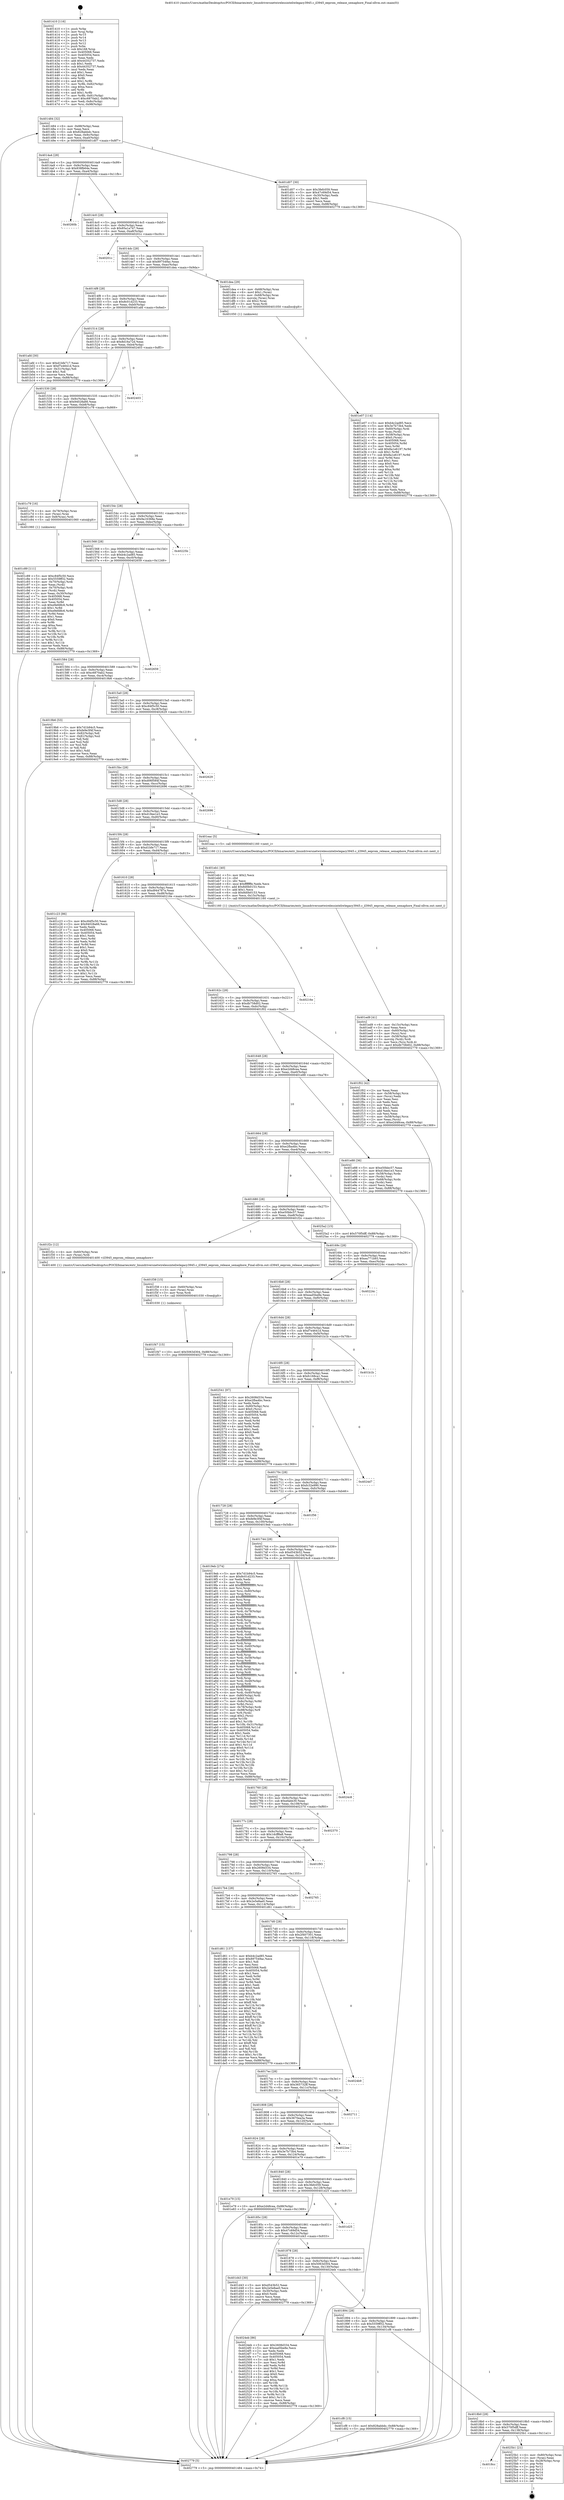 digraph "0x401410" {
  label = "0x401410 (/mnt/c/Users/mathe/Desktop/tcc/POCII/binaries/extr_linuxdriversnetwirelessinteliwlegacy3945.c_il3945_eeprom_release_semaphore_Final-ollvm.out::main(0))"
  labelloc = "t"
  node[shape=record]

  Entry [label="",width=0.3,height=0.3,shape=circle,fillcolor=black,style=filled]
  "0x401484" [label="{
     0x401484 [32]\l
     | [instrs]\l
     &nbsp;&nbsp;0x401484 \<+6\>: mov -0x88(%rbp),%eax\l
     &nbsp;&nbsp;0x40148a \<+2\>: mov %eax,%ecx\l
     &nbsp;&nbsp;0x40148c \<+6\>: sub $0x828abbdc,%ecx\l
     &nbsp;&nbsp;0x401492 \<+6\>: mov %eax,-0x9c(%rbp)\l
     &nbsp;&nbsp;0x401498 \<+6\>: mov %ecx,-0xa0(%rbp)\l
     &nbsp;&nbsp;0x40149e \<+6\>: je 0000000000401d07 \<main+0x8f7\>\l
  }"]
  "0x401d07" [label="{
     0x401d07 [30]\l
     | [instrs]\l
     &nbsp;&nbsp;0x401d07 \<+5\>: mov $0x3fefc059,%eax\l
     &nbsp;&nbsp;0x401d0c \<+5\>: mov $0x47c69d54,%ecx\l
     &nbsp;&nbsp;0x401d11 \<+3\>: mov -0x30(%rbp),%edx\l
     &nbsp;&nbsp;0x401d14 \<+3\>: cmp $0x1,%edx\l
     &nbsp;&nbsp;0x401d17 \<+3\>: cmovl %ecx,%eax\l
     &nbsp;&nbsp;0x401d1a \<+6\>: mov %eax,-0x88(%rbp)\l
     &nbsp;&nbsp;0x401d20 \<+5\>: jmp 0000000000402779 \<main+0x1369\>\l
  }"]
  "0x4014a4" [label="{
     0x4014a4 [28]\l
     | [instrs]\l
     &nbsp;&nbsp;0x4014a4 \<+5\>: jmp 00000000004014a9 \<main+0x99\>\l
     &nbsp;&nbsp;0x4014a9 \<+6\>: mov -0x9c(%rbp),%eax\l
     &nbsp;&nbsp;0x4014af \<+5\>: sub $0x838fb64e,%eax\l
     &nbsp;&nbsp;0x4014b4 \<+6\>: mov %eax,-0xa4(%rbp)\l
     &nbsp;&nbsp;0x4014ba \<+6\>: je 000000000040260b \<main+0x11fb\>\l
  }"]
  Exit [label="",width=0.3,height=0.3,shape=circle,fillcolor=black,style=filled,peripheries=2]
  "0x40260b" [label="{
     0x40260b\l
  }", style=dashed]
  "0x4014c0" [label="{
     0x4014c0 [28]\l
     | [instrs]\l
     &nbsp;&nbsp;0x4014c0 \<+5\>: jmp 00000000004014c5 \<main+0xb5\>\l
     &nbsp;&nbsp;0x4014c5 \<+6\>: mov -0x9c(%rbp),%eax\l
     &nbsp;&nbsp;0x4014cb \<+5\>: sub $0x85a1a747,%eax\l
     &nbsp;&nbsp;0x4014d0 \<+6\>: mov %eax,-0xa8(%rbp)\l
     &nbsp;&nbsp;0x4014d6 \<+6\>: je 000000000040201c \<main+0xc0c\>\l
  }"]
  "0x4018cc" [label="{
     0x4018cc\l
  }", style=dashed]
  "0x40201c" [label="{
     0x40201c\l
  }", style=dashed]
  "0x4014dc" [label="{
     0x4014dc [28]\l
     | [instrs]\l
     &nbsp;&nbsp;0x4014dc \<+5\>: jmp 00000000004014e1 \<main+0xd1\>\l
     &nbsp;&nbsp;0x4014e1 \<+6\>: mov -0x9c(%rbp),%eax\l
     &nbsp;&nbsp;0x4014e7 \<+5\>: sub $0x897549ac,%eax\l
     &nbsp;&nbsp;0x4014ec \<+6\>: mov %eax,-0xac(%rbp)\l
     &nbsp;&nbsp;0x4014f2 \<+6\>: je 0000000000401dea \<main+0x9da\>\l
  }"]
  "0x4025b1" [label="{
     0x4025b1 [21]\l
     | [instrs]\l
     &nbsp;&nbsp;0x4025b1 \<+4\>: mov -0x80(%rbp),%rax\l
     &nbsp;&nbsp;0x4025b5 \<+2\>: mov (%rax),%eax\l
     &nbsp;&nbsp;0x4025b7 \<+4\>: lea -0x28(%rbp),%rsp\l
     &nbsp;&nbsp;0x4025bb \<+1\>: pop %rbx\l
     &nbsp;&nbsp;0x4025bc \<+2\>: pop %r12\l
     &nbsp;&nbsp;0x4025be \<+2\>: pop %r13\l
     &nbsp;&nbsp;0x4025c0 \<+2\>: pop %r14\l
     &nbsp;&nbsp;0x4025c2 \<+2\>: pop %r15\l
     &nbsp;&nbsp;0x4025c4 \<+1\>: pop %rbp\l
     &nbsp;&nbsp;0x4025c5 \<+1\>: ret\l
  }"]
  "0x401dea" [label="{
     0x401dea [29]\l
     | [instrs]\l
     &nbsp;&nbsp;0x401dea \<+4\>: mov -0x68(%rbp),%rax\l
     &nbsp;&nbsp;0x401dee \<+6\>: movl $0x1,(%rax)\l
     &nbsp;&nbsp;0x401df4 \<+4\>: mov -0x68(%rbp),%rax\l
     &nbsp;&nbsp;0x401df8 \<+3\>: movslq (%rax),%rax\l
     &nbsp;&nbsp;0x401dfb \<+4\>: shl $0x2,%rax\l
     &nbsp;&nbsp;0x401dff \<+3\>: mov %rax,%rdi\l
     &nbsp;&nbsp;0x401e02 \<+5\>: call 0000000000401050 \<malloc@plt\>\l
     | [calls]\l
     &nbsp;&nbsp;0x401050 \{1\} (unknown)\l
  }"]
  "0x4014f8" [label="{
     0x4014f8 [28]\l
     | [instrs]\l
     &nbsp;&nbsp;0x4014f8 \<+5\>: jmp 00000000004014fd \<main+0xed\>\l
     &nbsp;&nbsp;0x4014fd \<+6\>: mov -0x9c(%rbp),%eax\l
     &nbsp;&nbsp;0x401503 \<+5\>: sub $0x8c01d233,%eax\l
     &nbsp;&nbsp;0x401508 \<+6\>: mov %eax,-0xb0(%rbp)\l
     &nbsp;&nbsp;0x40150e \<+6\>: je 0000000000401afd \<main+0x6ed\>\l
  }"]
  "0x401f47" [label="{
     0x401f47 [15]\l
     | [instrs]\l
     &nbsp;&nbsp;0x401f47 \<+10\>: movl $0x5063d304,-0x88(%rbp)\l
     &nbsp;&nbsp;0x401f51 \<+5\>: jmp 0000000000402779 \<main+0x1369\>\l
  }"]
  "0x401afd" [label="{
     0x401afd [30]\l
     | [instrs]\l
     &nbsp;&nbsp;0x401afd \<+5\>: mov $0xd1bfe717,%eax\l
     &nbsp;&nbsp;0x401b02 \<+5\>: mov $0xf7e4641d,%ecx\l
     &nbsp;&nbsp;0x401b07 \<+3\>: mov -0x31(%rbp),%dl\l
     &nbsp;&nbsp;0x401b0a \<+3\>: test $0x1,%dl\l
     &nbsp;&nbsp;0x401b0d \<+3\>: cmovne %ecx,%eax\l
     &nbsp;&nbsp;0x401b10 \<+6\>: mov %eax,-0x88(%rbp)\l
     &nbsp;&nbsp;0x401b16 \<+5\>: jmp 0000000000402779 \<main+0x1369\>\l
  }"]
  "0x401514" [label="{
     0x401514 [28]\l
     | [instrs]\l
     &nbsp;&nbsp;0x401514 \<+5\>: jmp 0000000000401519 \<main+0x109\>\l
     &nbsp;&nbsp;0x401519 \<+6\>: mov -0x9c(%rbp),%eax\l
     &nbsp;&nbsp;0x40151f \<+5\>: sub $0x8d16a72d,%eax\l
     &nbsp;&nbsp;0x401524 \<+6\>: mov %eax,-0xb4(%rbp)\l
     &nbsp;&nbsp;0x40152a \<+6\>: je 0000000000402403 \<main+0xff3\>\l
  }"]
  "0x401f38" [label="{
     0x401f38 [15]\l
     | [instrs]\l
     &nbsp;&nbsp;0x401f38 \<+4\>: mov -0x60(%rbp),%rax\l
     &nbsp;&nbsp;0x401f3c \<+3\>: mov (%rax),%rax\l
     &nbsp;&nbsp;0x401f3f \<+3\>: mov %rax,%rdi\l
     &nbsp;&nbsp;0x401f42 \<+5\>: call 0000000000401030 \<free@plt\>\l
     | [calls]\l
     &nbsp;&nbsp;0x401030 \{1\} (unknown)\l
  }"]
  "0x402403" [label="{
     0x402403\l
  }", style=dashed]
  "0x401530" [label="{
     0x401530 [28]\l
     | [instrs]\l
     &nbsp;&nbsp;0x401530 \<+5\>: jmp 0000000000401535 \<main+0x125\>\l
     &nbsp;&nbsp;0x401535 \<+6\>: mov -0x9c(%rbp),%eax\l
     &nbsp;&nbsp;0x40153b \<+5\>: sub $0x94028a66,%eax\l
     &nbsp;&nbsp;0x401540 \<+6\>: mov %eax,-0xb8(%rbp)\l
     &nbsp;&nbsp;0x401546 \<+6\>: je 0000000000401c79 \<main+0x869\>\l
  }"]
  "0x401ed9" [label="{
     0x401ed9 [41]\l
     | [instrs]\l
     &nbsp;&nbsp;0x401ed9 \<+6\>: mov -0x15c(%rbp),%ecx\l
     &nbsp;&nbsp;0x401edf \<+3\>: imul %eax,%ecx\l
     &nbsp;&nbsp;0x401ee2 \<+4\>: mov -0x60(%rbp),%rsi\l
     &nbsp;&nbsp;0x401ee6 \<+3\>: mov (%rsi),%rsi\l
     &nbsp;&nbsp;0x401ee9 \<+4\>: mov -0x58(%rbp),%rdi\l
     &nbsp;&nbsp;0x401eed \<+3\>: movslq (%rdi),%rdi\l
     &nbsp;&nbsp;0x401ef0 \<+3\>: mov %ecx,(%rsi,%rdi,4)\l
     &nbsp;&nbsp;0x401ef3 \<+10\>: movl $0xdb758d02,-0x88(%rbp)\l
     &nbsp;&nbsp;0x401efd \<+5\>: jmp 0000000000402779 \<main+0x1369\>\l
  }"]
  "0x401c79" [label="{
     0x401c79 [16]\l
     | [instrs]\l
     &nbsp;&nbsp;0x401c79 \<+4\>: mov -0x78(%rbp),%rax\l
     &nbsp;&nbsp;0x401c7d \<+3\>: mov (%rax),%rax\l
     &nbsp;&nbsp;0x401c80 \<+4\>: mov 0x8(%rax),%rdi\l
     &nbsp;&nbsp;0x401c84 \<+5\>: call 0000000000401060 \<atoi@plt\>\l
     | [calls]\l
     &nbsp;&nbsp;0x401060 \{1\} (unknown)\l
  }"]
  "0x40154c" [label="{
     0x40154c [28]\l
     | [instrs]\l
     &nbsp;&nbsp;0x40154c \<+5\>: jmp 0000000000401551 \<main+0x141\>\l
     &nbsp;&nbsp;0x401551 \<+6\>: mov -0x9c(%rbp),%eax\l
     &nbsp;&nbsp;0x401557 \<+5\>: sub $0x9a16368e,%eax\l
     &nbsp;&nbsp;0x40155c \<+6\>: mov %eax,-0xbc(%rbp)\l
     &nbsp;&nbsp;0x401562 \<+6\>: je 000000000040225b \<main+0xe4b\>\l
  }"]
  "0x401eb1" [label="{
     0x401eb1 [40]\l
     | [instrs]\l
     &nbsp;&nbsp;0x401eb1 \<+5\>: mov $0x2,%ecx\l
     &nbsp;&nbsp;0x401eb6 \<+1\>: cltd\l
     &nbsp;&nbsp;0x401eb7 \<+2\>: idiv %ecx\l
     &nbsp;&nbsp;0x401eb9 \<+6\>: imul $0xfffffffe,%edx,%ecx\l
     &nbsp;&nbsp;0x401ebf \<+6\>: add $0x8d0b0153,%ecx\l
     &nbsp;&nbsp;0x401ec5 \<+3\>: add $0x1,%ecx\l
     &nbsp;&nbsp;0x401ec8 \<+6\>: sub $0x8d0b0153,%ecx\l
     &nbsp;&nbsp;0x401ece \<+6\>: mov %ecx,-0x15c(%rbp)\l
     &nbsp;&nbsp;0x401ed4 \<+5\>: call 0000000000401160 \<next_i\>\l
     | [calls]\l
     &nbsp;&nbsp;0x401160 \{1\} (/mnt/c/Users/mathe/Desktop/tcc/POCII/binaries/extr_linuxdriversnetwirelessinteliwlegacy3945.c_il3945_eeprom_release_semaphore_Final-ollvm.out::next_i)\l
  }"]
  "0x40225b" [label="{
     0x40225b\l
  }", style=dashed]
  "0x401568" [label="{
     0x401568 [28]\l
     | [instrs]\l
     &nbsp;&nbsp;0x401568 \<+5\>: jmp 000000000040156d \<main+0x15d\>\l
     &nbsp;&nbsp;0x40156d \<+6\>: mov -0x9c(%rbp),%eax\l
     &nbsp;&nbsp;0x401573 \<+5\>: sub $0xb4c2ad85,%eax\l
     &nbsp;&nbsp;0x401578 \<+6\>: mov %eax,-0xc0(%rbp)\l
     &nbsp;&nbsp;0x40157e \<+6\>: je 0000000000402659 \<main+0x1249\>\l
  }"]
  "0x401e07" [label="{
     0x401e07 [114]\l
     | [instrs]\l
     &nbsp;&nbsp;0x401e07 \<+5\>: mov $0xb4c2ad85,%ecx\l
     &nbsp;&nbsp;0x401e0c \<+5\>: mov $0x3e7b73b4,%edx\l
     &nbsp;&nbsp;0x401e11 \<+4\>: mov -0x60(%rbp),%rdi\l
     &nbsp;&nbsp;0x401e15 \<+3\>: mov %rax,(%rdi)\l
     &nbsp;&nbsp;0x401e18 \<+4\>: mov -0x58(%rbp),%rax\l
     &nbsp;&nbsp;0x401e1c \<+6\>: movl $0x0,(%rax)\l
     &nbsp;&nbsp;0x401e22 \<+7\>: mov 0x405068,%esi\l
     &nbsp;&nbsp;0x401e29 \<+8\>: mov 0x405054,%r8d\l
     &nbsp;&nbsp;0x401e31 \<+3\>: mov %esi,%r9d\l
     &nbsp;&nbsp;0x401e34 \<+7\>: add $0x8a1e6197,%r9d\l
     &nbsp;&nbsp;0x401e3b \<+4\>: sub $0x1,%r9d\l
     &nbsp;&nbsp;0x401e3f \<+7\>: sub $0x8a1e6197,%r9d\l
     &nbsp;&nbsp;0x401e46 \<+4\>: imul %r9d,%esi\l
     &nbsp;&nbsp;0x401e4a \<+3\>: and $0x1,%esi\l
     &nbsp;&nbsp;0x401e4d \<+3\>: cmp $0x0,%esi\l
     &nbsp;&nbsp;0x401e50 \<+4\>: sete %r10b\l
     &nbsp;&nbsp;0x401e54 \<+4\>: cmp $0xa,%r8d\l
     &nbsp;&nbsp;0x401e58 \<+4\>: setl %r11b\l
     &nbsp;&nbsp;0x401e5c \<+3\>: mov %r10b,%bl\l
     &nbsp;&nbsp;0x401e5f \<+3\>: and %r11b,%bl\l
     &nbsp;&nbsp;0x401e62 \<+3\>: xor %r11b,%r10b\l
     &nbsp;&nbsp;0x401e65 \<+3\>: or %r10b,%bl\l
     &nbsp;&nbsp;0x401e68 \<+3\>: test $0x1,%bl\l
     &nbsp;&nbsp;0x401e6b \<+3\>: cmovne %edx,%ecx\l
     &nbsp;&nbsp;0x401e6e \<+6\>: mov %ecx,-0x88(%rbp)\l
     &nbsp;&nbsp;0x401e74 \<+5\>: jmp 0000000000402779 \<main+0x1369\>\l
  }"]
  "0x402659" [label="{
     0x402659\l
  }", style=dashed]
  "0x401584" [label="{
     0x401584 [28]\l
     | [instrs]\l
     &nbsp;&nbsp;0x401584 \<+5\>: jmp 0000000000401589 \<main+0x179\>\l
     &nbsp;&nbsp;0x401589 \<+6\>: mov -0x9c(%rbp),%eax\l
     &nbsp;&nbsp;0x40158f \<+5\>: sub $0xc6870ab2,%eax\l
     &nbsp;&nbsp;0x401594 \<+6\>: mov %eax,-0xc4(%rbp)\l
     &nbsp;&nbsp;0x40159a \<+6\>: je 00000000004019b6 \<main+0x5a6\>\l
  }"]
  "0x4018b0" [label="{
     0x4018b0 [28]\l
     | [instrs]\l
     &nbsp;&nbsp;0x4018b0 \<+5\>: jmp 00000000004018b5 \<main+0x4a5\>\l
     &nbsp;&nbsp;0x4018b5 \<+6\>: mov -0x9c(%rbp),%eax\l
     &nbsp;&nbsp;0x4018bb \<+5\>: sub $0x570f5dff,%eax\l
     &nbsp;&nbsp;0x4018c0 \<+6\>: mov %eax,-0x138(%rbp)\l
     &nbsp;&nbsp;0x4018c6 \<+6\>: je 00000000004025b1 \<main+0x11a1\>\l
  }"]
  "0x4019b6" [label="{
     0x4019b6 [53]\l
     | [instrs]\l
     &nbsp;&nbsp;0x4019b6 \<+5\>: mov $0x7d1b94c5,%eax\l
     &nbsp;&nbsp;0x4019bb \<+5\>: mov $0xfe9e3f4f,%ecx\l
     &nbsp;&nbsp;0x4019c0 \<+6\>: mov -0x82(%rbp),%dl\l
     &nbsp;&nbsp;0x4019c6 \<+7\>: mov -0x81(%rbp),%sil\l
     &nbsp;&nbsp;0x4019cd \<+3\>: mov %dl,%dil\l
     &nbsp;&nbsp;0x4019d0 \<+3\>: and %sil,%dil\l
     &nbsp;&nbsp;0x4019d3 \<+3\>: xor %sil,%dl\l
     &nbsp;&nbsp;0x4019d6 \<+3\>: or %dl,%dil\l
     &nbsp;&nbsp;0x4019d9 \<+4\>: test $0x1,%dil\l
     &nbsp;&nbsp;0x4019dd \<+3\>: cmovne %ecx,%eax\l
     &nbsp;&nbsp;0x4019e0 \<+6\>: mov %eax,-0x88(%rbp)\l
     &nbsp;&nbsp;0x4019e6 \<+5\>: jmp 0000000000402779 \<main+0x1369\>\l
  }"]
  "0x4015a0" [label="{
     0x4015a0 [28]\l
     | [instrs]\l
     &nbsp;&nbsp;0x4015a0 \<+5\>: jmp 00000000004015a5 \<main+0x195\>\l
     &nbsp;&nbsp;0x4015a5 \<+6\>: mov -0x9c(%rbp),%eax\l
     &nbsp;&nbsp;0x4015ab \<+5\>: sub $0xc84f5c50,%eax\l
     &nbsp;&nbsp;0x4015b0 \<+6\>: mov %eax,-0xc8(%rbp)\l
     &nbsp;&nbsp;0x4015b6 \<+6\>: je 0000000000402629 \<main+0x1219\>\l
  }"]
  "0x402779" [label="{
     0x402779 [5]\l
     | [instrs]\l
     &nbsp;&nbsp;0x402779 \<+5\>: jmp 0000000000401484 \<main+0x74\>\l
  }"]
  "0x401410" [label="{
     0x401410 [116]\l
     | [instrs]\l
     &nbsp;&nbsp;0x401410 \<+1\>: push %rbp\l
     &nbsp;&nbsp;0x401411 \<+3\>: mov %rsp,%rbp\l
     &nbsp;&nbsp;0x401414 \<+2\>: push %r15\l
     &nbsp;&nbsp;0x401416 \<+2\>: push %r14\l
     &nbsp;&nbsp;0x401418 \<+2\>: push %r13\l
     &nbsp;&nbsp;0x40141a \<+2\>: push %r12\l
     &nbsp;&nbsp;0x40141c \<+1\>: push %rbx\l
     &nbsp;&nbsp;0x40141d \<+7\>: sub $0x168,%rsp\l
     &nbsp;&nbsp;0x401424 \<+7\>: mov 0x405068,%eax\l
     &nbsp;&nbsp;0x40142b \<+7\>: mov 0x405054,%ecx\l
     &nbsp;&nbsp;0x401432 \<+2\>: mov %eax,%edx\l
     &nbsp;&nbsp;0x401434 \<+6\>: add $0x44352737,%edx\l
     &nbsp;&nbsp;0x40143a \<+3\>: sub $0x1,%edx\l
     &nbsp;&nbsp;0x40143d \<+6\>: sub $0x44352737,%edx\l
     &nbsp;&nbsp;0x401443 \<+3\>: imul %edx,%eax\l
     &nbsp;&nbsp;0x401446 \<+3\>: and $0x1,%eax\l
     &nbsp;&nbsp;0x401449 \<+3\>: cmp $0x0,%eax\l
     &nbsp;&nbsp;0x40144c \<+4\>: sete %r8b\l
     &nbsp;&nbsp;0x401450 \<+4\>: and $0x1,%r8b\l
     &nbsp;&nbsp;0x401454 \<+7\>: mov %r8b,-0x82(%rbp)\l
     &nbsp;&nbsp;0x40145b \<+3\>: cmp $0xa,%ecx\l
     &nbsp;&nbsp;0x40145e \<+4\>: setl %r8b\l
     &nbsp;&nbsp;0x401462 \<+4\>: and $0x1,%r8b\l
     &nbsp;&nbsp;0x401466 \<+7\>: mov %r8b,-0x81(%rbp)\l
     &nbsp;&nbsp;0x40146d \<+10\>: movl $0xc6870ab2,-0x88(%rbp)\l
     &nbsp;&nbsp;0x401477 \<+6\>: mov %edi,-0x8c(%rbp)\l
     &nbsp;&nbsp;0x40147d \<+7\>: mov %rsi,-0x98(%rbp)\l
  }"]
  "0x401cf8" [label="{
     0x401cf8 [15]\l
     | [instrs]\l
     &nbsp;&nbsp;0x401cf8 \<+10\>: movl $0x828abbdc,-0x88(%rbp)\l
     &nbsp;&nbsp;0x401d02 \<+5\>: jmp 0000000000402779 \<main+0x1369\>\l
  }"]
  "0x402629" [label="{
     0x402629\l
  }", style=dashed]
  "0x4015bc" [label="{
     0x4015bc [28]\l
     | [instrs]\l
     &nbsp;&nbsp;0x4015bc \<+5\>: jmp 00000000004015c1 \<main+0x1b1\>\l
     &nbsp;&nbsp;0x4015c1 \<+6\>: mov -0x9c(%rbp),%eax\l
     &nbsp;&nbsp;0x4015c7 \<+5\>: sub $0xd06f584f,%eax\l
     &nbsp;&nbsp;0x4015cc \<+6\>: mov %eax,-0xcc(%rbp)\l
     &nbsp;&nbsp;0x4015d2 \<+6\>: je 0000000000402696 \<main+0x1286\>\l
  }"]
  "0x401894" [label="{
     0x401894 [28]\l
     | [instrs]\l
     &nbsp;&nbsp;0x401894 \<+5\>: jmp 0000000000401899 \<main+0x489\>\l
     &nbsp;&nbsp;0x401899 \<+6\>: mov -0x9c(%rbp),%eax\l
     &nbsp;&nbsp;0x40189f \<+5\>: sub $0x5559ff32,%eax\l
     &nbsp;&nbsp;0x4018a4 \<+6\>: mov %eax,-0x134(%rbp)\l
     &nbsp;&nbsp;0x4018aa \<+6\>: je 0000000000401cf8 \<main+0x8e8\>\l
  }"]
  "0x402696" [label="{
     0x402696\l
  }", style=dashed]
  "0x4015d8" [label="{
     0x4015d8 [28]\l
     | [instrs]\l
     &nbsp;&nbsp;0x4015d8 \<+5\>: jmp 00000000004015dd \<main+0x1cd\>\l
     &nbsp;&nbsp;0x4015dd \<+6\>: mov -0x9c(%rbp),%eax\l
     &nbsp;&nbsp;0x4015e3 \<+5\>: sub $0xd18ee1e3,%eax\l
     &nbsp;&nbsp;0x4015e8 \<+6\>: mov %eax,-0xd0(%rbp)\l
     &nbsp;&nbsp;0x4015ee \<+6\>: je 0000000000401eac \<main+0xa9c\>\l
  }"]
  "0x4024eb" [label="{
     0x4024eb [86]\l
     | [instrs]\l
     &nbsp;&nbsp;0x4024eb \<+5\>: mov $0x2608d334,%eax\l
     &nbsp;&nbsp;0x4024f0 \<+5\>: mov $0xead5be8e,%ecx\l
     &nbsp;&nbsp;0x4024f5 \<+2\>: xor %edx,%edx\l
     &nbsp;&nbsp;0x4024f7 \<+7\>: mov 0x405068,%esi\l
     &nbsp;&nbsp;0x4024fe \<+7\>: mov 0x405054,%edi\l
     &nbsp;&nbsp;0x402505 \<+3\>: sub $0x1,%edx\l
     &nbsp;&nbsp;0x402508 \<+3\>: mov %esi,%r8d\l
     &nbsp;&nbsp;0x40250b \<+3\>: add %edx,%r8d\l
     &nbsp;&nbsp;0x40250e \<+4\>: imul %r8d,%esi\l
     &nbsp;&nbsp;0x402512 \<+3\>: and $0x1,%esi\l
     &nbsp;&nbsp;0x402515 \<+3\>: cmp $0x0,%esi\l
     &nbsp;&nbsp;0x402518 \<+4\>: sete %r9b\l
     &nbsp;&nbsp;0x40251c \<+3\>: cmp $0xa,%edi\l
     &nbsp;&nbsp;0x40251f \<+4\>: setl %r10b\l
     &nbsp;&nbsp;0x402523 \<+3\>: mov %r9b,%r11b\l
     &nbsp;&nbsp;0x402526 \<+3\>: and %r10b,%r11b\l
     &nbsp;&nbsp;0x402529 \<+3\>: xor %r10b,%r9b\l
     &nbsp;&nbsp;0x40252c \<+3\>: or %r9b,%r11b\l
     &nbsp;&nbsp;0x40252f \<+4\>: test $0x1,%r11b\l
     &nbsp;&nbsp;0x402533 \<+3\>: cmovne %ecx,%eax\l
     &nbsp;&nbsp;0x402536 \<+6\>: mov %eax,-0x88(%rbp)\l
     &nbsp;&nbsp;0x40253c \<+5\>: jmp 0000000000402779 \<main+0x1369\>\l
  }"]
  "0x401eac" [label="{
     0x401eac [5]\l
     | [instrs]\l
     &nbsp;&nbsp;0x401eac \<+5\>: call 0000000000401160 \<next_i\>\l
     | [calls]\l
     &nbsp;&nbsp;0x401160 \{1\} (/mnt/c/Users/mathe/Desktop/tcc/POCII/binaries/extr_linuxdriversnetwirelessinteliwlegacy3945.c_il3945_eeprom_release_semaphore_Final-ollvm.out::next_i)\l
  }"]
  "0x4015f4" [label="{
     0x4015f4 [28]\l
     | [instrs]\l
     &nbsp;&nbsp;0x4015f4 \<+5\>: jmp 00000000004015f9 \<main+0x1e9\>\l
     &nbsp;&nbsp;0x4015f9 \<+6\>: mov -0x9c(%rbp),%eax\l
     &nbsp;&nbsp;0x4015ff \<+5\>: sub $0xd1bfe717,%eax\l
     &nbsp;&nbsp;0x401604 \<+6\>: mov %eax,-0xd4(%rbp)\l
     &nbsp;&nbsp;0x40160a \<+6\>: je 0000000000401c23 \<main+0x813\>\l
  }"]
  "0x401878" [label="{
     0x401878 [28]\l
     | [instrs]\l
     &nbsp;&nbsp;0x401878 \<+5\>: jmp 000000000040187d \<main+0x46d\>\l
     &nbsp;&nbsp;0x40187d \<+6\>: mov -0x9c(%rbp),%eax\l
     &nbsp;&nbsp;0x401883 \<+5\>: sub $0x5063d304,%eax\l
     &nbsp;&nbsp;0x401888 \<+6\>: mov %eax,-0x130(%rbp)\l
     &nbsp;&nbsp;0x40188e \<+6\>: je 00000000004024eb \<main+0x10db\>\l
  }"]
  "0x401c23" [label="{
     0x401c23 [86]\l
     | [instrs]\l
     &nbsp;&nbsp;0x401c23 \<+5\>: mov $0xc84f5c50,%eax\l
     &nbsp;&nbsp;0x401c28 \<+5\>: mov $0x94028a66,%ecx\l
     &nbsp;&nbsp;0x401c2d \<+2\>: xor %edx,%edx\l
     &nbsp;&nbsp;0x401c2f \<+7\>: mov 0x405068,%esi\l
     &nbsp;&nbsp;0x401c36 \<+7\>: mov 0x405054,%edi\l
     &nbsp;&nbsp;0x401c3d \<+3\>: sub $0x1,%edx\l
     &nbsp;&nbsp;0x401c40 \<+3\>: mov %esi,%r8d\l
     &nbsp;&nbsp;0x401c43 \<+3\>: add %edx,%r8d\l
     &nbsp;&nbsp;0x401c46 \<+4\>: imul %r8d,%esi\l
     &nbsp;&nbsp;0x401c4a \<+3\>: and $0x1,%esi\l
     &nbsp;&nbsp;0x401c4d \<+3\>: cmp $0x0,%esi\l
     &nbsp;&nbsp;0x401c50 \<+4\>: sete %r9b\l
     &nbsp;&nbsp;0x401c54 \<+3\>: cmp $0xa,%edi\l
     &nbsp;&nbsp;0x401c57 \<+4\>: setl %r10b\l
     &nbsp;&nbsp;0x401c5b \<+3\>: mov %r9b,%r11b\l
     &nbsp;&nbsp;0x401c5e \<+3\>: and %r10b,%r11b\l
     &nbsp;&nbsp;0x401c61 \<+3\>: xor %r10b,%r9b\l
     &nbsp;&nbsp;0x401c64 \<+3\>: or %r9b,%r11b\l
     &nbsp;&nbsp;0x401c67 \<+4\>: test $0x1,%r11b\l
     &nbsp;&nbsp;0x401c6b \<+3\>: cmovne %ecx,%eax\l
     &nbsp;&nbsp;0x401c6e \<+6\>: mov %eax,-0x88(%rbp)\l
     &nbsp;&nbsp;0x401c74 \<+5\>: jmp 0000000000402779 \<main+0x1369\>\l
  }"]
  "0x401610" [label="{
     0x401610 [28]\l
     | [instrs]\l
     &nbsp;&nbsp;0x401610 \<+5\>: jmp 0000000000401615 \<main+0x205\>\l
     &nbsp;&nbsp;0x401615 \<+6\>: mov -0x9c(%rbp),%eax\l
     &nbsp;&nbsp;0x40161b \<+5\>: sub $0xd944787a,%eax\l
     &nbsp;&nbsp;0x401620 \<+6\>: mov %eax,-0xd8(%rbp)\l
     &nbsp;&nbsp;0x401626 \<+6\>: je 000000000040216e \<main+0xd5e\>\l
  }"]
  "0x401d43" [label="{
     0x401d43 [30]\l
     | [instrs]\l
     &nbsp;&nbsp;0x401d43 \<+5\>: mov $0xd543b52,%eax\l
     &nbsp;&nbsp;0x401d48 \<+5\>: mov $0x2e5e8ae0,%ecx\l
     &nbsp;&nbsp;0x401d4d \<+3\>: mov -0x30(%rbp),%edx\l
     &nbsp;&nbsp;0x401d50 \<+3\>: cmp $0x0,%edx\l
     &nbsp;&nbsp;0x401d53 \<+3\>: cmove %ecx,%eax\l
     &nbsp;&nbsp;0x401d56 \<+6\>: mov %eax,-0x88(%rbp)\l
     &nbsp;&nbsp;0x401d5c \<+5\>: jmp 0000000000402779 \<main+0x1369\>\l
  }"]
  "0x40216e" [label="{
     0x40216e\l
  }", style=dashed]
  "0x40162c" [label="{
     0x40162c [28]\l
     | [instrs]\l
     &nbsp;&nbsp;0x40162c \<+5\>: jmp 0000000000401631 \<main+0x221\>\l
     &nbsp;&nbsp;0x401631 \<+6\>: mov -0x9c(%rbp),%eax\l
     &nbsp;&nbsp;0x401637 \<+5\>: sub $0xdb758d02,%eax\l
     &nbsp;&nbsp;0x40163c \<+6\>: mov %eax,-0xdc(%rbp)\l
     &nbsp;&nbsp;0x401642 \<+6\>: je 0000000000401f02 \<main+0xaf2\>\l
  }"]
  "0x40185c" [label="{
     0x40185c [28]\l
     | [instrs]\l
     &nbsp;&nbsp;0x40185c \<+5\>: jmp 0000000000401861 \<main+0x451\>\l
     &nbsp;&nbsp;0x401861 \<+6\>: mov -0x9c(%rbp),%eax\l
     &nbsp;&nbsp;0x401867 \<+5\>: sub $0x47c69d54,%eax\l
     &nbsp;&nbsp;0x40186c \<+6\>: mov %eax,-0x12c(%rbp)\l
     &nbsp;&nbsp;0x401872 \<+6\>: je 0000000000401d43 \<main+0x933\>\l
  }"]
  "0x401f02" [label="{
     0x401f02 [42]\l
     | [instrs]\l
     &nbsp;&nbsp;0x401f02 \<+2\>: xor %eax,%eax\l
     &nbsp;&nbsp;0x401f04 \<+4\>: mov -0x58(%rbp),%rcx\l
     &nbsp;&nbsp;0x401f08 \<+2\>: mov (%rcx),%edx\l
     &nbsp;&nbsp;0x401f0a \<+2\>: mov %eax,%esi\l
     &nbsp;&nbsp;0x401f0c \<+2\>: sub %edx,%esi\l
     &nbsp;&nbsp;0x401f0e \<+2\>: mov %eax,%edx\l
     &nbsp;&nbsp;0x401f10 \<+3\>: sub $0x1,%edx\l
     &nbsp;&nbsp;0x401f13 \<+2\>: add %edx,%esi\l
     &nbsp;&nbsp;0x401f15 \<+2\>: sub %esi,%eax\l
     &nbsp;&nbsp;0x401f17 \<+4\>: mov -0x58(%rbp),%rcx\l
     &nbsp;&nbsp;0x401f1b \<+2\>: mov %eax,(%rcx)\l
     &nbsp;&nbsp;0x401f1d \<+10\>: movl $0xe2d48cea,-0x88(%rbp)\l
     &nbsp;&nbsp;0x401f27 \<+5\>: jmp 0000000000402779 \<main+0x1369\>\l
  }"]
  "0x401648" [label="{
     0x401648 [28]\l
     | [instrs]\l
     &nbsp;&nbsp;0x401648 \<+5\>: jmp 000000000040164d \<main+0x23d\>\l
     &nbsp;&nbsp;0x40164d \<+6\>: mov -0x9c(%rbp),%eax\l
     &nbsp;&nbsp;0x401653 \<+5\>: sub $0xe2d48cea,%eax\l
     &nbsp;&nbsp;0x401658 \<+6\>: mov %eax,-0xe0(%rbp)\l
     &nbsp;&nbsp;0x40165e \<+6\>: je 0000000000401e88 \<main+0xa78\>\l
  }"]
  "0x401d25" [label="{
     0x401d25\l
  }", style=dashed]
  "0x401e88" [label="{
     0x401e88 [36]\l
     | [instrs]\l
     &nbsp;&nbsp;0x401e88 \<+5\>: mov $0xe50bbc57,%eax\l
     &nbsp;&nbsp;0x401e8d \<+5\>: mov $0xd18ee1e3,%ecx\l
     &nbsp;&nbsp;0x401e92 \<+4\>: mov -0x58(%rbp),%rdx\l
     &nbsp;&nbsp;0x401e96 \<+2\>: mov (%rdx),%esi\l
     &nbsp;&nbsp;0x401e98 \<+4\>: mov -0x68(%rbp),%rdx\l
     &nbsp;&nbsp;0x401e9c \<+2\>: cmp (%rdx),%esi\l
     &nbsp;&nbsp;0x401e9e \<+3\>: cmovl %ecx,%eax\l
     &nbsp;&nbsp;0x401ea1 \<+6\>: mov %eax,-0x88(%rbp)\l
     &nbsp;&nbsp;0x401ea7 \<+5\>: jmp 0000000000402779 \<main+0x1369\>\l
  }"]
  "0x401664" [label="{
     0x401664 [28]\l
     | [instrs]\l
     &nbsp;&nbsp;0x401664 \<+5\>: jmp 0000000000401669 \<main+0x259\>\l
     &nbsp;&nbsp;0x401669 \<+6\>: mov -0x9c(%rbp),%eax\l
     &nbsp;&nbsp;0x40166f \<+5\>: sub $0xe2fba4bc,%eax\l
     &nbsp;&nbsp;0x401674 \<+6\>: mov %eax,-0xe4(%rbp)\l
     &nbsp;&nbsp;0x40167a \<+6\>: je 00000000004025a2 \<main+0x1192\>\l
  }"]
  "0x401840" [label="{
     0x401840 [28]\l
     | [instrs]\l
     &nbsp;&nbsp;0x401840 \<+5\>: jmp 0000000000401845 \<main+0x435\>\l
     &nbsp;&nbsp;0x401845 \<+6\>: mov -0x9c(%rbp),%eax\l
     &nbsp;&nbsp;0x40184b \<+5\>: sub $0x3fefc059,%eax\l
     &nbsp;&nbsp;0x401850 \<+6\>: mov %eax,-0x128(%rbp)\l
     &nbsp;&nbsp;0x401856 \<+6\>: je 0000000000401d25 \<main+0x915\>\l
  }"]
  "0x4025a2" [label="{
     0x4025a2 [15]\l
     | [instrs]\l
     &nbsp;&nbsp;0x4025a2 \<+10\>: movl $0x570f5dff,-0x88(%rbp)\l
     &nbsp;&nbsp;0x4025ac \<+5\>: jmp 0000000000402779 \<main+0x1369\>\l
  }"]
  "0x401680" [label="{
     0x401680 [28]\l
     | [instrs]\l
     &nbsp;&nbsp;0x401680 \<+5\>: jmp 0000000000401685 \<main+0x275\>\l
     &nbsp;&nbsp;0x401685 \<+6\>: mov -0x9c(%rbp),%eax\l
     &nbsp;&nbsp;0x40168b \<+5\>: sub $0xe50bbc57,%eax\l
     &nbsp;&nbsp;0x401690 \<+6\>: mov %eax,-0xe8(%rbp)\l
     &nbsp;&nbsp;0x401696 \<+6\>: je 0000000000401f2c \<main+0xb1c\>\l
  }"]
  "0x401e79" [label="{
     0x401e79 [15]\l
     | [instrs]\l
     &nbsp;&nbsp;0x401e79 \<+10\>: movl $0xe2d48cea,-0x88(%rbp)\l
     &nbsp;&nbsp;0x401e83 \<+5\>: jmp 0000000000402779 \<main+0x1369\>\l
  }"]
  "0x401f2c" [label="{
     0x401f2c [12]\l
     | [instrs]\l
     &nbsp;&nbsp;0x401f2c \<+4\>: mov -0x60(%rbp),%rax\l
     &nbsp;&nbsp;0x401f30 \<+3\>: mov (%rax),%rdi\l
     &nbsp;&nbsp;0x401f33 \<+5\>: call 0000000000401400 \<il3945_eeprom_release_semaphore\>\l
     | [calls]\l
     &nbsp;&nbsp;0x401400 \{1\} (/mnt/c/Users/mathe/Desktop/tcc/POCII/binaries/extr_linuxdriversnetwirelessinteliwlegacy3945.c_il3945_eeprom_release_semaphore_Final-ollvm.out::il3945_eeprom_release_semaphore)\l
  }"]
  "0x40169c" [label="{
     0x40169c [28]\l
     | [instrs]\l
     &nbsp;&nbsp;0x40169c \<+5\>: jmp 00000000004016a1 \<main+0x291\>\l
     &nbsp;&nbsp;0x4016a1 \<+6\>: mov -0x9c(%rbp),%eax\l
     &nbsp;&nbsp;0x4016a7 \<+5\>: sub $0xea771b93,%eax\l
     &nbsp;&nbsp;0x4016ac \<+6\>: mov %eax,-0xec(%rbp)\l
     &nbsp;&nbsp;0x4016b2 \<+6\>: je 000000000040224c \<main+0xe3c\>\l
  }"]
  "0x401824" [label="{
     0x401824 [28]\l
     | [instrs]\l
     &nbsp;&nbsp;0x401824 \<+5\>: jmp 0000000000401829 \<main+0x419\>\l
     &nbsp;&nbsp;0x401829 \<+6\>: mov -0x9c(%rbp),%eax\l
     &nbsp;&nbsp;0x40182f \<+5\>: sub $0x3e7b73b4,%eax\l
     &nbsp;&nbsp;0x401834 \<+6\>: mov %eax,-0x124(%rbp)\l
     &nbsp;&nbsp;0x40183a \<+6\>: je 0000000000401e79 \<main+0xa69\>\l
  }"]
  "0x40224c" [label="{
     0x40224c\l
  }", style=dashed]
  "0x4016b8" [label="{
     0x4016b8 [28]\l
     | [instrs]\l
     &nbsp;&nbsp;0x4016b8 \<+5\>: jmp 00000000004016bd \<main+0x2ad\>\l
     &nbsp;&nbsp;0x4016bd \<+6\>: mov -0x9c(%rbp),%eax\l
     &nbsp;&nbsp;0x4016c3 \<+5\>: sub $0xead5be8e,%eax\l
     &nbsp;&nbsp;0x4016c8 \<+6\>: mov %eax,-0xf0(%rbp)\l
     &nbsp;&nbsp;0x4016ce \<+6\>: je 0000000000402541 \<main+0x1131\>\l
  }"]
  "0x4022ee" [label="{
     0x4022ee\l
  }", style=dashed]
  "0x402541" [label="{
     0x402541 [97]\l
     | [instrs]\l
     &nbsp;&nbsp;0x402541 \<+5\>: mov $0x2608d334,%eax\l
     &nbsp;&nbsp;0x402546 \<+5\>: mov $0xe2fba4bc,%ecx\l
     &nbsp;&nbsp;0x40254b \<+2\>: xor %edx,%edx\l
     &nbsp;&nbsp;0x40254d \<+4\>: mov -0x80(%rbp),%rsi\l
     &nbsp;&nbsp;0x402551 \<+6\>: movl $0x0,(%rsi)\l
     &nbsp;&nbsp;0x402557 \<+7\>: mov 0x405068,%edi\l
     &nbsp;&nbsp;0x40255e \<+8\>: mov 0x405054,%r8d\l
     &nbsp;&nbsp;0x402566 \<+3\>: sub $0x1,%edx\l
     &nbsp;&nbsp;0x402569 \<+3\>: mov %edi,%r9d\l
     &nbsp;&nbsp;0x40256c \<+3\>: add %edx,%r9d\l
     &nbsp;&nbsp;0x40256f \<+4\>: imul %r9d,%edi\l
     &nbsp;&nbsp;0x402573 \<+3\>: and $0x1,%edi\l
     &nbsp;&nbsp;0x402576 \<+3\>: cmp $0x0,%edi\l
     &nbsp;&nbsp;0x402579 \<+4\>: sete %r10b\l
     &nbsp;&nbsp;0x40257d \<+4\>: cmp $0xa,%r8d\l
     &nbsp;&nbsp;0x402581 \<+4\>: setl %r11b\l
     &nbsp;&nbsp;0x402585 \<+3\>: mov %r10b,%bl\l
     &nbsp;&nbsp;0x402588 \<+3\>: and %r11b,%bl\l
     &nbsp;&nbsp;0x40258b \<+3\>: xor %r11b,%r10b\l
     &nbsp;&nbsp;0x40258e \<+3\>: or %r10b,%bl\l
     &nbsp;&nbsp;0x402591 \<+3\>: test $0x1,%bl\l
     &nbsp;&nbsp;0x402594 \<+3\>: cmovne %ecx,%eax\l
     &nbsp;&nbsp;0x402597 \<+6\>: mov %eax,-0x88(%rbp)\l
     &nbsp;&nbsp;0x40259d \<+5\>: jmp 0000000000402779 \<main+0x1369\>\l
  }"]
  "0x4016d4" [label="{
     0x4016d4 [28]\l
     | [instrs]\l
     &nbsp;&nbsp;0x4016d4 \<+5\>: jmp 00000000004016d9 \<main+0x2c9\>\l
     &nbsp;&nbsp;0x4016d9 \<+6\>: mov -0x9c(%rbp),%eax\l
     &nbsp;&nbsp;0x4016df \<+5\>: sub $0xf7e4641d,%eax\l
     &nbsp;&nbsp;0x4016e4 \<+6\>: mov %eax,-0xf4(%rbp)\l
     &nbsp;&nbsp;0x4016ea \<+6\>: je 0000000000401b1b \<main+0x70b\>\l
  }"]
  "0x401808" [label="{
     0x401808 [28]\l
     | [instrs]\l
     &nbsp;&nbsp;0x401808 \<+5\>: jmp 000000000040180d \<main+0x3fd\>\l
     &nbsp;&nbsp;0x40180d \<+6\>: mov -0x9c(%rbp),%eax\l
     &nbsp;&nbsp;0x401813 \<+5\>: sub $0x3670ea3a,%eax\l
     &nbsp;&nbsp;0x401818 \<+6\>: mov %eax,-0x120(%rbp)\l
     &nbsp;&nbsp;0x40181e \<+6\>: je 00000000004022ee \<main+0xede\>\l
  }"]
  "0x401b1b" [label="{
     0x401b1b\l
  }", style=dashed]
  "0x4016f0" [label="{
     0x4016f0 [28]\l
     | [instrs]\l
     &nbsp;&nbsp;0x4016f0 \<+5\>: jmp 00000000004016f5 \<main+0x2e5\>\l
     &nbsp;&nbsp;0x4016f5 \<+6\>: mov -0x9c(%rbp),%eax\l
     &nbsp;&nbsp;0x4016fb \<+5\>: sub $0xfc168ca1,%eax\l
     &nbsp;&nbsp;0x401700 \<+6\>: mov %eax,-0xf8(%rbp)\l
     &nbsp;&nbsp;0x401706 \<+6\>: je 00000000004024d7 \<main+0x10c7\>\l
  }"]
  "0x402711" [label="{
     0x402711\l
  }", style=dashed]
  "0x4024d7" [label="{
     0x4024d7\l
  }", style=dashed]
  "0x40170c" [label="{
     0x40170c [28]\l
     | [instrs]\l
     &nbsp;&nbsp;0x40170c \<+5\>: jmp 0000000000401711 \<main+0x301\>\l
     &nbsp;&nbsp;0x401711 \<+6\>: mov -0x9c(%rbp),%eax\l
     &nbsp;&nbsp;0x401717 \<+5\>: sub $0xfc32e990,%eax\l
     &nbsp;&nbsp;0x40171c \<+6\>: mov %eax,-0xfc(%rbp)\l
     &nbsp;&nbsp;0x401722 \<+6\>: je 0000000000401f56 \<main+0xb46\>\l
  }"]
  "0x4017ec" [label="{
     0x4017ec [28]\l
     | [instrs]\l
     &nbsp;&nbsp;0x4017ec \<+5\>: jmp 00000000004017f1 \<main+0x3e1\>\l
     &nbsp;&nbsp;0x4017f1 \<+6\>: mov -0x9c(%rbp),%eax\l
     &nbsp;&nbsp;0x4017f7 \<+5\>: sub $0x365732ff,%eax\l
     &nbsp;&nbsp;0x4017fc \<+6\>: mov %eax,-0x11c(%rbp)\l
     &nbsp;&nbsp;0x401802 \<+6\>: je 0000000000402711 \<main+0x1301\>\l
  }"]
  "0x401f56" [label="{
     0x401f56\l
  }", style=dashed]
  "0x401728" [label="{
     0x401728 [28]\l
     | [instrs]\l
     &nbsp;&nbsp;0x401728 \<+5\>: jmp 000000000040172d \<main+0x31d\>\l
     &nbsp;&nbsp;0x40172d \<+6\>: mov -0x9c(%rbp),%eax\l
     &nbsp;&nbsp;0x401733 \<+5\>: sub $0xfe9e3f4f,%eax\l
     &nbsp;&nbsp;0x401738 \<+6\>: mov %eax,-0x100(%rbp)\l
     &nbsp;&nbsp;0x40173e \<+6\>: je 00000000004019eb \<main+0x5db\>\l
  }"]
  "0x4024b9" [label="{
     0x4024b9\l
  }", style=dashed]
  "0x4019eb" [label="{
     0x4019eb [274]\l
     | [instrs]\l
     &nbsp;&nbsp;0x4019eb \<+5\>: mov $0x7d1b94c5,%eax\l
     &nbsp;&nbsp;0x4019f0 \<+5\>: mov $0x8c01d233,%ecx\l
     &nbsp;&nbsp;0x4019f5 \<+2\>: xor %edx,%edx\l
     &nbsp;&nbsp;0x4019f7 \<+3\>: mov %rsp,%rsi\l
     &nbsp;&nbsp;0x4019fa \<+4\>: add $0xfffffffffffffff0,%rsi\l
     &nbsp;&nbsp;0x4019fe \<+3\>: mov %rsi,%rsp\l
     &nbsp;&nbsp;0x401a01 \<+4\>: mov %rsi,-0x80(%rbp)\l
     &nbsp;&nbsp;0x401a05 \<+3\>: mov %rsp,%rsi\l
     &nbsp;&nbsp;0x401a08 \<+4\>: add $0xfffffffffffffff0,%rsi\l
     &nbsp;&nbsp;0x401a0c \<+3\>: mov %rsi,%rsp\l
     &nbsp;&nbsp;0x401a0f \<+3\>: mov %rsp,%rdi\l
     &nbsp;&nbsp;0x401a12 \<+4\>: add $0xfffffffffffffff0,%rdi\l
     &nbsp;&nbsp;0x401a16 \<+3\>: mov %rdi,%rsp\l
     &nbsp;&nbsp;0x401a19 \<+4\>: mov %rdi,-0x78(%rbp)\l
     &nbsp;&nbsp;0x401a1d \<+3\>: mov %rsp,%rdi\l
     &nbsp;&nbsp;0x401a20 \<+4\>: add $0xfffffffffffffff0,%rdi\l
     &nbsp;&nbsp;0x401a24 \<+3\>: mov %rdi,%rsp\l
     &nbsp;&nbsp;0x401a27 \<+4\>: mov %rdi,-0x70(%rbp)\l
     &nbsp;&nbsp;0x401a2b \<+3\>: mov %rsp,%rdi\l
     &nbsp;&nbsp;0x401a2e \<+4\>: add $0xfffffffffffffff0,%rdi\l
     &nbsp;&nbsp;0x401a32 \<+3\>: mov %rdi,%rsp\l
     &nbsp;&nbsp;0x401a35 \<+4\>: mov %rdi,-0x68(%rbp)\l
     &nbsp;&nbsp;0x401a39 \<+3\>: mov %rsp,%rdi\l
     &nbsp;&nbsp;0x401a3c \<+4\>: add $0xfffffffffffffff0,%rdi\l
     &nbsp;&nbsp;0x401a40 \<+3\>: mov %rdi,%rsp\l
     &nbsp;&nbsp;0x401a43 \<+4\>: mov %rdi,-0x60(%rbp)\l
     &nbsp;&nbsp;0x401a47 \<+3\>: mov %rsp,%rdi\l
     &nbsp;&nbsp;0x401a4a \<+4\>: add $0xfffffffffffffff0,%rdi\l
     &nbsp;&nbsp;0x401a4e \<+3\>: mov %rdi,%rsp\l
     &nbsp;&nbsp;0x401a51 \<+4\>: mov %rdi,-0x58(%rbp)\l
     &nbsp;&nbsp;0x401a55 \<+3\>: mov %rsp,%rdi\l
     &nbsp;&nbsp;0x401a58 \<+4\>: add $0xfffffffffffffff0,%rdi\l
     &nbsp;&nbsp;0x401a5c \<+3\>: mov %rdi,%rsp\l
     &nbsp;&nbsp;0x401a5f \<+4\>: mov %rdi,-0x50(%rbp)\l
     &nbsp;&nbsp;0x401a63 \<+3\>: mov %rsp,%rdi\l
     &nbsp;&nbsp;0x401a66 \<+4\>: add $0xfffffffffffffff0,%rdi\l
     &nbsp;&nbsp;0x401a6a \<+3\>: mov %rdi,%rsp\l
     &nbsp;&nbsp;0x401a6d \<+4\>: mov %rdi,-0x48(%rbp)\l
     &nbsp;&nbsp;0x401a71 \<+3\>: mov %rsp,%rdi\l
     &nbsp;&nbsp;0x401a74 \<+4\>: add $0xfffffffffffffff0,%rdi\l
     &nbsp;&nbsp;0x401a78 \<+3\>: mov %rdi,%rsp\l
     &nbsp;&nbsp;0x401a7b \<+4\>: mov %rdi,-0x40(%rbp)\l
     &nbsp;&nbsp;0x401a7f \<+4\>: mov -0x80(%rbp),%rdi\l
     &nbsp;&nbsp;0x401a83 \<+6\>: movl $0x0,(%rdi)\l
     &nbsp;&nbsp;0x401a89 \<+7\>: mov -0x8c(%rbp),%r8d\l
     &nbsp;&nbsp;0x401a90 \<+3\>: mov %r8d,(%rsi)\l
     &nbsp;&nbsp;0x401a93 \<+4\>: mov -0x78(%rbp),%rdi\l
     &nbsp;&nbsp;0x401a97 \<+7\>: mov -0x98(%rbp),%r9\l
     &nbsp;&nbsp;0x401a9e \<+3\>: mov %r9,(%rdi)\l
     &nbsp;&nbsp;0x401aa1 \<+3\>: cmpl $0x2,(%rsi)\l
     &nbsp;&nbsp;0x401aa4 \<+4\>: setne %r10b\l
     &nbsp;&nbsp;0x401aa8 \<+4\>: and $0x1,%r10b\l
     &nbsp;&nbsp;0x401aac \<+4\>: mov %r10b,-0x31(%rbp)\l
     &nbsp;&nbsp;0x401ab0 \<+8\>: mov 0x405068,%r11d\l
     &nbsp;&nbsp;0x401ab8 \<+7\>: mov 0x405054,%ebx\l
     &nbsp;&nbsp;0x401abf \<+3\>: sub $0x1,%edx\l
     &nbsp;&nbsp;0x401ac2 \<+3\>: mov %r11d,%r14d\l
     &nbsp;&nbsp;0x401ac5 \<+3\>: add %edx,%r14d\l
     &nbsp;&nbsp;0x401ac8 \<+4\>: imul %r14d,%r11d\l
     &nbsp;&nbsp;0x401acc \<+4\>: and $0x1,%r11d\l
     &nbsp;&nbsp;0x401ad0 \<+4\>: cmp $0x0,%r11d\l
     &nbsp;&nbsp;0x401ad4 \<+4\>: sete %r10b\l
     &nbsp;&nbsp;0x401ad8 \<+3\>: cmp $0xa,%ebx\l
     &nbsp;&nbsp;0x401adb \<+4\>: setl %r15b\l
     &nbsp;&nbsp;0x401adf \<+3\>: mov %r10b,%r12b\l
     &nbsp;&nbsp;0x401ae2 \<+3\>: and %r15b,%r12b\l
     &nbsp;&nbsp;0x401ae5 \<+3\>: xor %r15b,%r10b\l
     &nbsp;&nbsp;0x401ae8 \<+3\>: or %r10b,%r12b\l
     &nbsp;&nbsp;0x401aeb \<+4\>: test $0x1,%r12b\l
     &nbsp;&nbsp;0x401aef \<+3\>: cmovne %ecx,%eax\l
     &nbsp;&nbsp;0x401af2 \<+6\>: mov %eax,-0x88(%rbp)\l
     &nbsp;&nbsp;0x401af8 \<+5\>: jmp 0000000000402779 \<main+0x1369\>\l
  }"]
  "0x401744" [label="{
     0x401744 [28]\l
     | [instrs]\l
     &nbsp;&nbsp;0x401744 \<+5\>: jmp 0000000000401749 \<main+0x339\>\l
     &nbsp;&nbsp;0x401749 \<+6\>: mov -0x9c(%rbp),%eax\l
     &nbsp;&nbsp;0x40174f \<+5\>: sub $0xd543b52,%eax\l
     &nbsp;&nbsp;0x401754 \<+6\>: mov %eax,-0x104(%rbp)\l
     &nbsp;&nbsp;0x40175a \<+6\>: je 00000000004024c8 \<main+0x10b8\>\l
  }"]
  "0x4017d0" [label="{
     0x4017d0 [28]\l
     | [instrs]\l
     &nbsp;&nbsp;0x4017d0 \<+5\>: jmp 00000000004017d5 \<main+0x3c5\>\l
     &nbsp;&nbsp;0x4017d5 \<+6\>: mov -0x9c(%rbp),%eax\l
     &nbsp;&nbsp;0x4017db \<+5\>: sub $0x2f407301,%eax\l
     &nbsp;&nbsp;0x4017e0 \<+6\>: mov %eax,-0x118(%rbp)\l
     &nbsp;&nbsp;0x4017e6 \<+6\>: je 00000000004024b9 \<main+0x10a9\>\l
  }"]
  "0x401c89" [label="{
     0x401c89 [111]\l
     | [instrs]\l
     &nbsp;&nbsp;0x401c89 \<+5\>: mov $0xc84f5c50,%ecx\l
     &nbsp;&nbsp;0x401c8e \<+5\>: mov $0x5559ff32,%edx\l
     &nbsp;&nbsp;0x401c93 \<+4\>: mov -0x70(%rbp),%rdi\l
     &nbsp;&nbsp;0x401c97 \<+2\>: mov %eax,(%rdi)\l
     &nbsp;&nbsp;0x401c99 \<+4\>: mov -0x70(%rbp),%rdi\l
     &nbsp;&nbsp;0x401c9d \<+2\>: mov (%rdi),%eax\l
     &nbsp;&nbsp;0x401c9f \<+3\>: mov %eax,-0x30(%rbp)\l
     &nbsp;&nbsp;0x401ca2 \<+7\>: mov 0x405068,%eax\l
     &nbsp;&nbsp;0x401ca9 \<+7\>: mov 0x405054,%esi\l
     &nbsp;&nbsp;0x401cb0 \<+3\>: mov %eax,%r8d\l
     &nbsp;&nbsp;0x401cb3 \<+7\>: sub $0xe9efd8c6,%r8d\l
     &nbsp;&nbsp;0x401cba \<+4\>: sub $0x1,%r8d\l
     &nbsp;&nbsp;0x401cbe \<+7\>: add $0xe9efd8c6,%r8d\l
     &nbsp;&nbsp;0x401cc5 \<+4\>: imul %r8d,%eax\l
     &nbsp;&nbsp;0x401cc9 \<+3\>: and $0x1,%eax\l
     &nbsp;&nbsp;0x401ccc \<+3\>: cmp $0x0,%eax\l
     &nbsp;&nbsp;0x401ccf \<+4\>: sete %r9b\l
     &nbsp;&nbsp;0x401cd3 \<+3\>: cmp $0xa,%esi\l
     &nbsp;&nbsp;0x401cd6 \<+4\>: setl %r10b\l
     &nbsp;&nbsp;0x401cda \<+3\>: mov %r9b,%r11b\l
     &nbsp;&nbsp;0x401cdd \<+3\>: and %r10b,%r11b\l
     &nbsp;&nbsp;0x401ce0 \<+3\>: xor %r10b,%r9b\l
     &nbsp;&nbsp;0x401ce3 \<+3\>: or %r9b,%r11b\l
     &nbsp;&nbsp;0x401ce6 \<+4\>: test $0x1,%r11b\l
     &nbsp;&nbsp;0x401cea \<+3\>: cmovne %edx,%ecx\l
     &nbsp;&nbsp;0x401ced \<+6\>: mov %ecx,-0x88(%rbp)\l
     &nbsp;&nbsp;0x401cf3 \<+5\>: jmp 0000000000402779 \<main+0x1369\>\l
  }"]
  "0x401d61" [label="{
     0x401d61 [137]\l
     | [instrs]\l
     &nbsp;&nbsp;0x401d61 \<+5\>: mov $0xb4c2ad85,%eax\l
     &nbsp;&nbsp;0x401d66 \<+5\>: mov $0x897549ac,%ecx\l
     &nbsp;&nbsp;0x401d6b \<+2\>: mov $0x1,%dl\l
     &nbsp;&nbsp;0x401d6d \<+2\>: xor %esi,%esi\l
     &nbsp;&nbsp;0x401d6f \<+7\>: mov 0x405068,%edi\l
     &nbsp;&nbsp;0x401d76 \<+8\>: mov 0x405054,%r8d\l
     &nbsp;&nbsp;0x401d7e \<+3\>: sub $0x1,%esi\l
     &nbsp;&nbsp;0x401d81 \<+3\>: mov %edi,%r9d\l
     &nbsp;&nbsp;0x401d84 \<+3\>: add %esi,%r9d\l
     &nbsp;&nbsp;0x401d87 \<+4\>: imul %r9d,%edi\l
     &nbsp;&nbsp;0x401d8b \<+3\>: and $0x1,%edi\l
     &nbsp;&nbsp;0x401d8e \<+3\>: cmp $0x0,%edi\l
     &nbsp;&nbsp;0x401d91 \<+4\>: sete %r10b\l
     &nbsp;&nbsp;0x401d95 \<+4\>: cmp $0xa,%r8d\l
     &nbsp;&nbsp;0x401d99 \<+4\>: setl %r11b\l
     &nbsp;&nbsp;0x401d9d \<+3\>: mov %r10b,%bl\l
     &nbsp;&nbsp;0x401da0 \<+3\>: xor $0xff,%bl\l
     &nbsp;&nbsp;0x401da3 \<+3\>: mov %r11b,%r14b\l
     &nbsp;&nbsp;0x401da6 \<+4\>: xor $0xff,%r14b\l
     &nbsp;&nbsp;0x401daa \<+3\>: xor $0x1,%dl\l
     &nbsp;&nbsp;0x401dad \<+3\>: mov %bl,%r15b\l
     &nbsp;&nbsp;0x401db0 \<+4\>: and $0xff,%r15b\l
     &nbsp;&nbsp;0x401db4 \<+3\>: and %dl,%r10b\l
     &nbsp;&nbsp;0x401db7 \<+3\>: mov %r14b,%r12b\l
     &nbsp;&nbsp;0x401dba \<+4\>: and $0xff,%r12b\l
     &nbsp;&nbsp;0x401dbe \<+3\>: and %dl,%r11b\l
     &nbsp;&nbsp;0x401dc1 \<+3\>: or %r10b,%r15b\l
     &nbsp;&nbsp;0x401dc4 \<+3\>: or %r11b,%r12b\l
     &nbsp;&nbsp;0x401dc7 \<+3\>: xor %r12b,%r15b\l
     &nbsp;&nbsp;0x401dca \<+3\>: or %r14b,%bl\l
     &nbsp;&nbsp;0x401dcd \<+3\>: xor $0xff,%bl\l
     &nbsp;&nbsp;0x401dd0 \<+3\>: or $0x1,%dl\l
     &nbsp;&nbsp;0x401dd3 \<+2\>: and %dl,%bl\l
     &nbsp;&nbsp;0x401dd5 \<+3\>: or %bl,%r15b\l
     &nbsp;&nbsp;0x401dd8 \<+4\>: test $0x1,%r15b\l
     &nbsp;&nbsp;0x401ddc \<+3\>: cmovne %ecx,%eax\l
     &nbsp;&nbsp;0x401ddf \<+6\>: mov %eax,-0x88(%rbp)\l
     &nbsp;&nbsp;0x401de5 \<+5\>: jmp 0000000000402779 \<main+0x1369\>\l
  }"]
  "0x4024c8" [label="{
     0x4024c8\l
  }", style=dashed]
  "0x401760" [label="{
     0x401760 [28]\l
     | [instrs]\l
     &nbsp;&nbsp;0x401760 \<+5\>: jmp 0000000000401765 \<main+0x355\>\l
     &nbsp;&nbsp;0x401765 \<+6\>: mov -0x9c(%rbp),%eax\l
     &nbsp;&nbsp;0x40176b \<+5\>: sub $0xefabb30,%eax\l
     &nbsp;&nbsp;0x401770 \<+6\>: mov %eax,-0x108(%rbp)\l
     &nbsp;&nbsp;0x401776 \<+6\>: je 0000000000402370 \<main+0xf60\>\l
  }"]
  "0x4017b4" [label="{
     0x4017b4 [28]\l
     | [instrs]\l
     &nbsp;&nbsp;0x4017b4 \<+5\>: jmp 00000000004017b9 \<main+0x3a9\>\l
     &nbsp;&nbsp;0x4017b9 \<+6\>: mov -0x9c(%rbp),%eax\l
     &nbsp;&nbsp;0x4017bf \<+5\>: sub $0x2e5e8ae0,%eax\l
     &nbsp;&nbsp;0x4017c4 \<+6\>: mov %eax,-0x114(%rbp)\l
     &nbsp;&nbsp;0x4017ca \<+6\>: je 0000000000401d61 \<main+0x951\>\l
  }"]
  "0x402370" [label="{
     0x402370\l
  }", style=dashed]
  "0x40177c" [label="{
     0x40177c [28]\l
     | [instrs]\l
     &nbsp;&nbsp;0x40177c \<+5\>: jmp 0000000000401781 \<main+0x371\>\l
     &nbsp;&nbsp;0x401781 \<+6\>: mov -0x9c(%rbp),%eax\l
     &nbsp;&nbsp;0x401787 \<+5\>: sub $0x1dcff8a8,%eax\l
     &nbsp;&nbsp;0x40178c \<+6\>: mov %eax,-0x10c(%rbp)\l
     &nbsp;&nbsp;0x401792 \<+6\>: je 0000000000401f93 \<main+0xb83\>\l
  }"]
  "0x402765" [label="{
     0x402765\l
  }", style=dashed]
  "0x401f93" [label="{
     0x401f93\l
  }", style=dashed]
  "0x401798" [label="{
     0x401798 [28]\l
     | [instrs]\l
     &nbsp;&nbsp;0x401798 \<+5\>: jmp 000000000040179d \<main+0x38d\>\l
     &nbsp;&nbsp;0x40179d \<+6\>: mov -0x9c(%rbp),%eax\l
     &nbsp;&nbsp;0x4017a3 \<+5\>: sub $0x2608d334,%eax\l
     &nbsp;&nbsp;0x4017a8 \<+6\>: mov %eax,-0x110(%rbp)\l
     &nbsp;&nbsp;0x4017ae \<+6\>: je 0000000000402765 \<main+0x1355\>\l
  }"]
  Entry -> "0x401410" [label=" 1"]
  "0x401484" -> "0x401d07" [label=" 1"]
  "0x401484" -> "0x4014a4" [label=" 19"]
  "0x4025b1" -> Exit [label=" 1"]
  "0x4014a4" -> "0x40260b" [label=" 0"]
  "0x4014a4" -> "0x4014c0" [label=" 19"]
  "0x4018b0" -> "0x4018cc" [label=" 0"]
  "0x4014c0" -> "0x40201c" [label=" 0"]
  "0x4014c0" -> "0x4014dc" [label=" 19"]
  "0x4018b0" -> "0x4025b1" [label=" 1"]
  "0x4014dc" -> "0x401dea" [label=" 1"]
  "0x4014dc" -> "0x4014f8" [label=" 18"]
  "0x4025a2" -> "0x402779" [label=" 1"]
  "0x4014f8" -> "0x401afd" [label=" 1"]
  "0x4014f8" -> "0x401514" [label=" 17"]
  "0x402541" -> "0x402779" [label=" 1"]
  "0x401514" -> "0x402403" [label=" 0"]
  "0x401514" -> "0x401530" [label=" 17"]
  "0x4024eb" -> "0x402779" [label=" 1"]
  "0x401530" -> "0x401c79" [label=" 1"]
  "0x401530" -> "0x40154c" [label=" 16"]
  "0x401f47" -> "0x402779" [label=" 1"]
  "0x40154c" -> "0x40225b" [label=" 0"]
  "0x40154c" -> "0x401568" [label=" 16"]
  "0x401f38" -> "0x401f47" [label=" 1"]
  "0x401568" -> "0x402659" [label=" 0"]
  "0x401568" -> "0x401584" [label=" 16"]
  "0x401f2c" -> "0x401f38" [label=" 1"]
  "0x401584" -> "0x4019b6" [label=" 1"]
  "0x401584" -> "0x4015a0" [label=" 15"]
  "0x4019b6" -> "0x402779" [label=" 1"]
  "0x401410" -> "0x401484" [label=" 1"]
  "0x402779" -> "0x401484" [label=" 19"]
  "0x401f02" -> "0x402779" [label=" 1"]
  "0x4015a0" -> "0x402629" [label=" 0"]
  "0x4015a0" -> "0x4015bc" [label=" 15"]
  "0x401ed9" -> "0x402779" [label=" 1"]
  "0x4015bc" -> "0x402696" [label=" 0"]
  "0x4015bc" -> "0x4015d8" [label=" 15"]
  "0x401eac" -> "0x401eb1" [label=" 1"]
  "0x4015d8" -> "0x401eac" [label=" 1"]
  "0x4015d8" -> "0x4015f4" [label=" 14"]
  "0x401e88" -> "0x402779" [label=" 2"]
  "0x4015f4" -> "0x401c23" [label=" 1"]
  "0x4015f4" -> "0x401610" [label=" 13"]
  "0x401e07" -> "0x402779" [label=" 1"]
  "0x401610" -> "0x40216e" [label=" 0"]
  "0x401610" -> "0x40162c" [label=" 13"]
  "0x401dea" -> "0x401e07" [label=" 1"]
  "0x40162c" -> "0x401f02" [label=" 1"]
  "0x40162c" -> "0x401648" [label=" 12"]
  "0x401d43" -> "0x402779" [label=" 1"]
  "0x401648" -> "0x401e88" [label=" 2"]
  "0x401648" -> "0x401664" [label=" 10"]
  "0x401d07" -> "0x402779" [label=" 1"]
  "0x401664" -> "0x4025a2" [label=" 1"]
  "0x401664" -> "0x401680" [label=" 9"]
  "0x401894" -> "0x4018b0" [label=" 1"]
  "0x401680" -> "0x401f2c" [label=" 1"]
  "0x401680" -> "0x40169c" [label=" 8"]
  "0x401894" -> "0x401cf8" [label=" 1"]
  "0x40169c" -> "0x40224c" [label=" 0"]
  "0x40169c" -> "0x4016b8" [label=" 8"]
  "0x401878" -> "0x401894" [label=" 2"]
  "0x4016b8" -> "0x402541" [label=" 1"]
  "0x4016b8" -> "0x4016d4" [label=" 7"]
  "0x401878" -> "0x4024eb" [label=" 1"]
  "0x4016d4" -> "0x401b1b" [label=" 0"]
  "0x4016d4" -> "0x4016f0" [label=" 7"]
  "0x40185c" -> "0x401878" [label=" 3"]
  "0x4016f0" -> "0x4024d7" [label=" 0"]
  "0x4016f0" -> "0x40170c" [label=" 7"]
  "0x40185c" -> "0x401d43" [label=" 1"]
  "0x40170c" -> "0x401f56" [label=" 0"]
  "0x40170c" -> "0x401728" [label=" 7"]
  "0x401840" -> "0x40185c" [label=" 4"]
  "0x401728" -> "0x4019eb" [label=" 1"]
  "0x401728" -> "0x401744" [label=" 6"]
  "0x401840" -> "0x401d25" [label=" 0"]
  "0x4019eb" -> "0x402779" [label=" 1"]
  "0x401afd" -> "0x402779" [label=" 1"]
  "0x401c23" -> "0x402779" [label=" 1"]
  "0x401c79" -> "0x401c89" [label=" 1"]
  "0x401c89" -> "0x402779" [label=" 1"]
  "0x401824" -> "0x401840" [label=" 4"]
  "0x401744" -> "0x4024c8" [label=" 0"]
  "0x401744" -> "0x401760" [label=" 6"]
  "0x401824" -> "0x401e79" [label=" 1"]
  "0x401760" -> "0x402370" [label=" 0"]
  "0x401760" -> "0x40177c" [label=" 6"]
  "0x401808" -> "0x401824" [label=" 5"]
  "0x40177c" -> "0x401f93" [label=" 0"]
  "0x40177c" -> "0x401798" [label=" 6"]
  "0x401808" -> "0x4022ee" [label=" 0"]
  "0x401798" -> "0x402765" [label=" 0"]
  "0x401798" -> "0x4017b4" [label=" 6"]
  "0x401eb1" -> "0x401ed9" [label=" 1"]
  "0x4017b4" -> "0x401d61" [label=" 1"]
  "0x4017b4" -> "0x4017d0" [label=" 5"]
  "0x401cf8" -> "0x402779" [label=" 1"]
  "0x4017d0" -> "0x4024b9" [label=" 0"]
  "0x4017d0" -> "0x4017ec" [label=" 5"]
  "0x401d61" -> "0x402779" [label=" 1"]
  "0x4017ec" -> "0x402711" [label=" 0"]
  "0x4017ec" -> "0x401808" [label=" 5"]
  "0x401e79" -> "0x402779" [label=" 1"]
}
